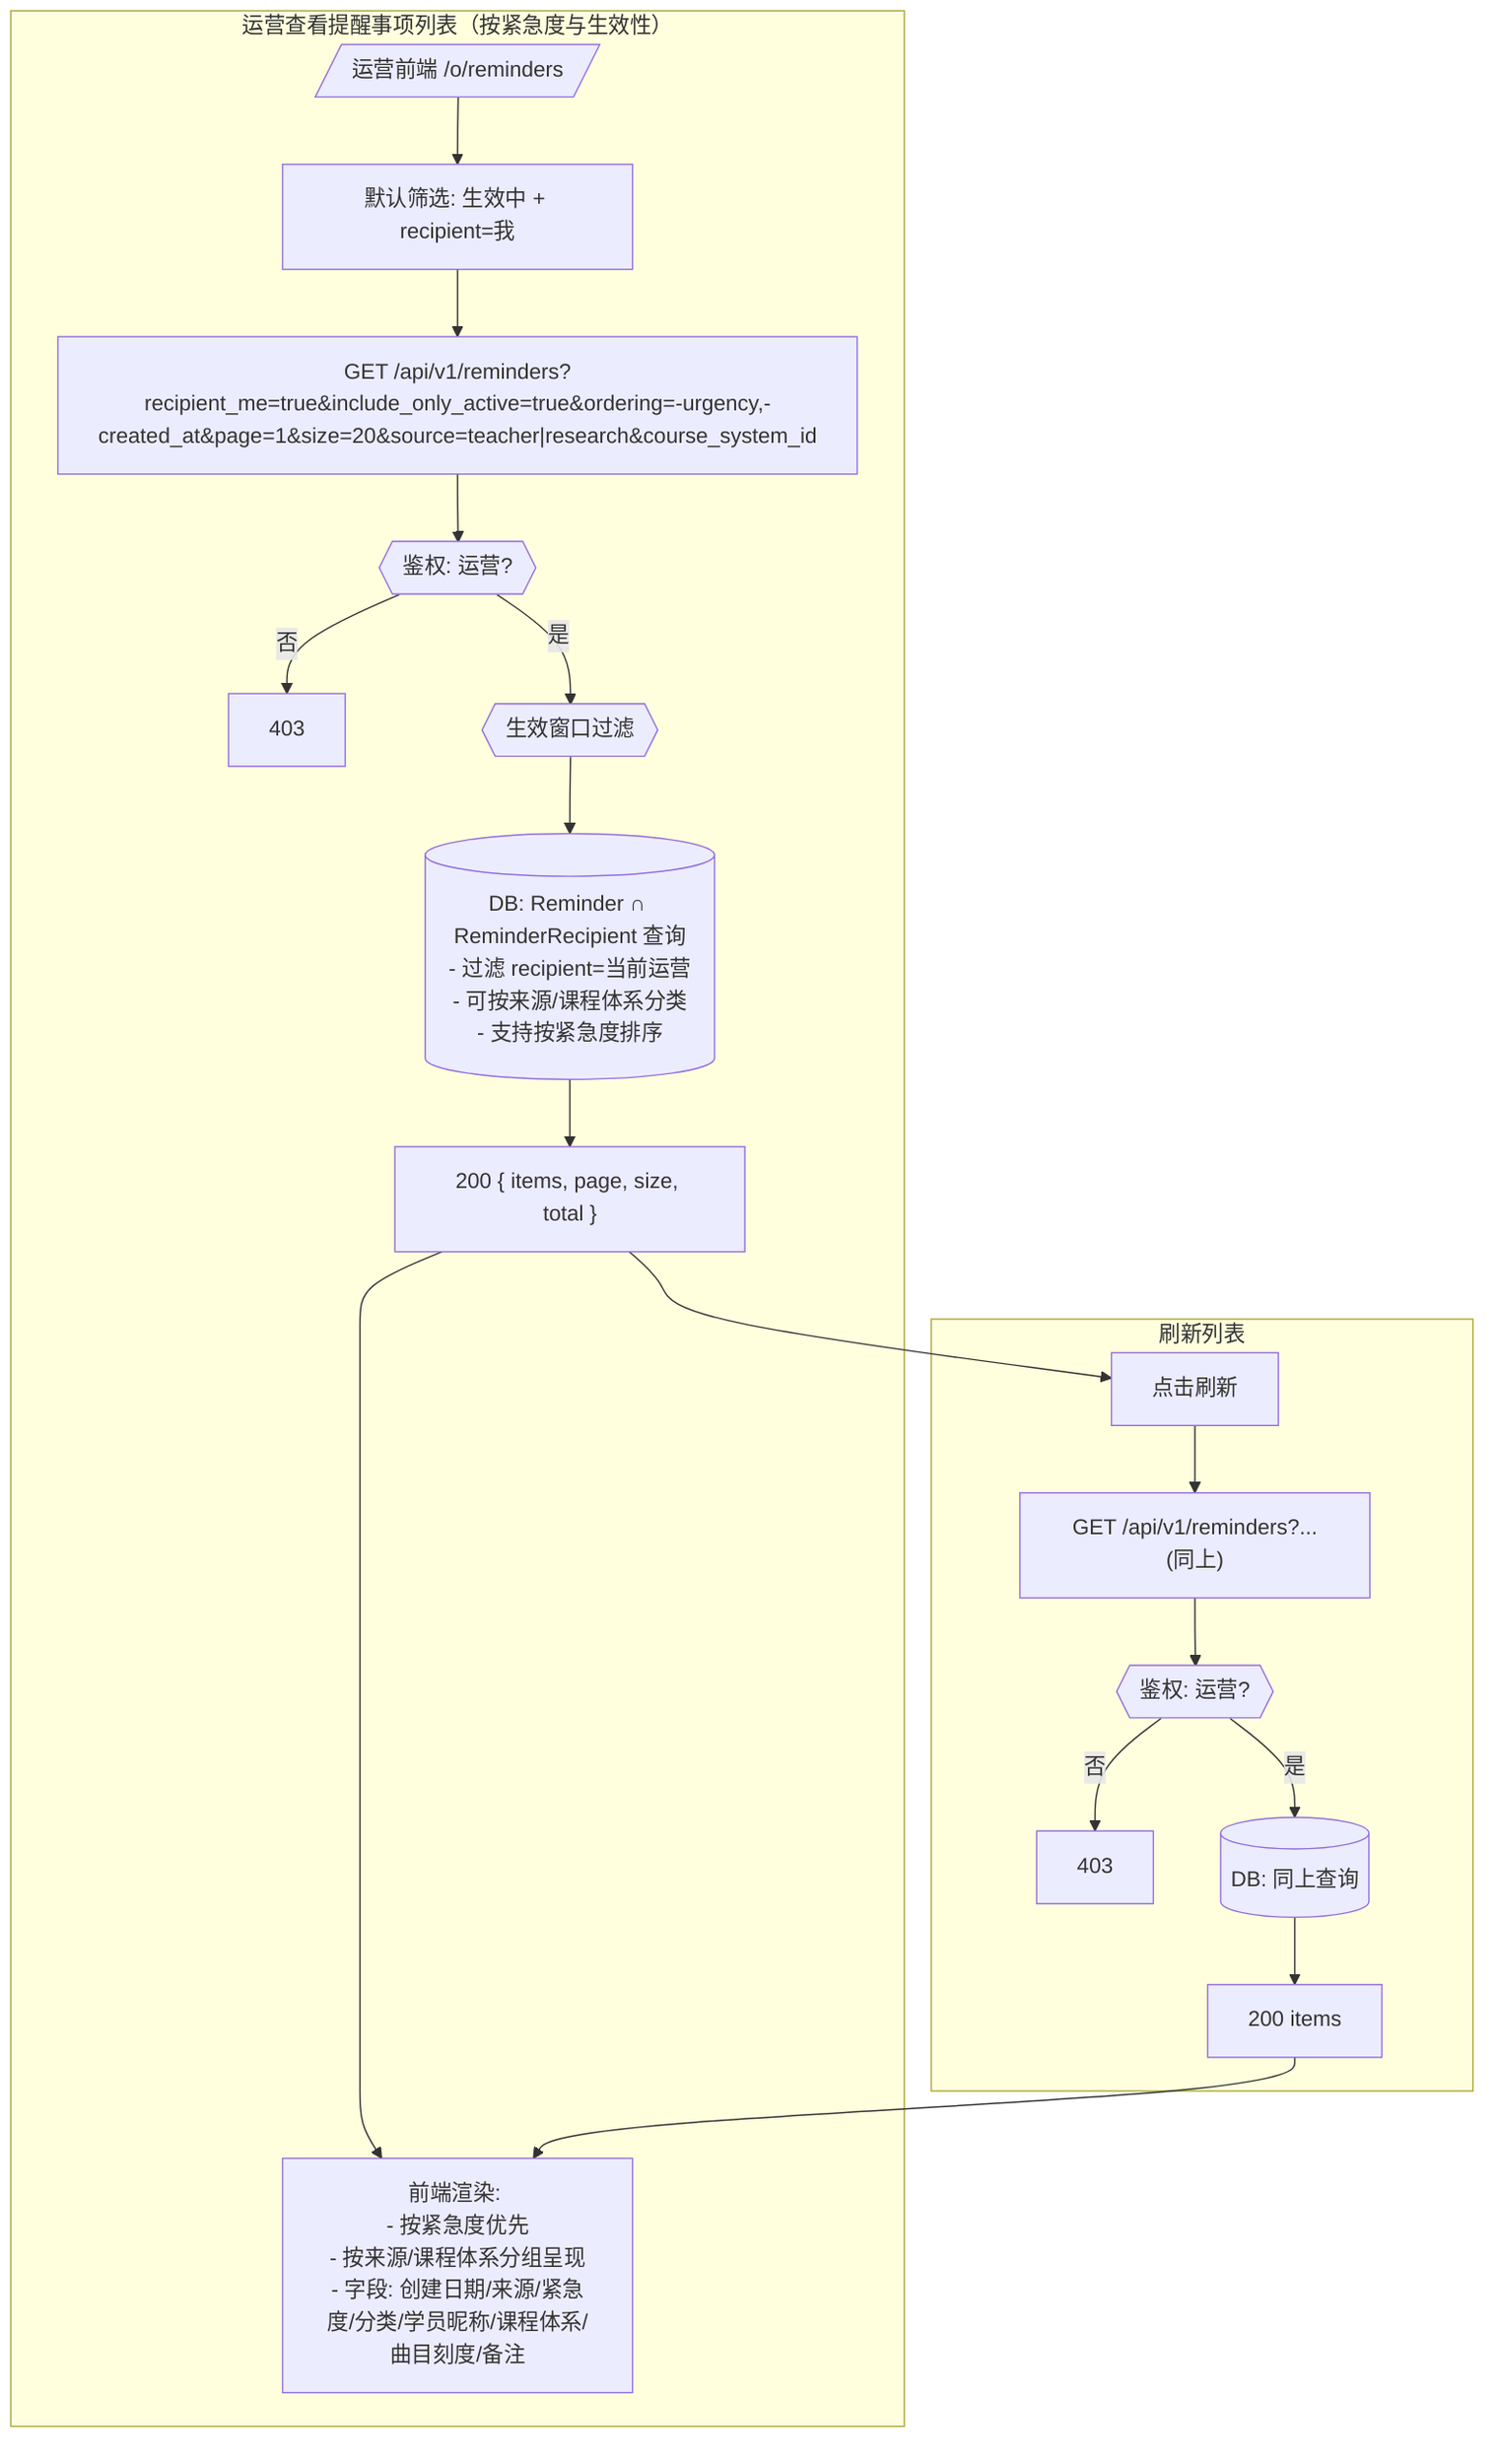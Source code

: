 flowchart TD
  subgraph List["运营查看提醒事项列表（按紧急度与生效性）"]
    UI_List[/"运营前端 /o/reminders"/]
    UI_List --> BuildDefault["默认筛选: 生效中 + recipient=我"]
    BuildDefault --> API_GET["GET /api/v1/reminders?recipient_me=true&include_only_active=true&ordering=-urgency,-created_at&page=1&size=20&source=teacher|research&course_system_id"]
    API_GET --> Auth{{"鉴权: 运营?"}}
    Auth -- 否 --> E403["403"]
    Auth -- 是 --> FilterActive{{"生效窗口过滤"}}
    FilterActive --> DB_Query[("DB: Reminder ∩ ReminderRecipient 查询\n- 过滤 recipient=当前运营\n- 可按来源/课程体系分类\n- 支持按紧急度排序")]
    DB_Query --> Resp200["200 { items, page, size, total }"]
    Resp200 --> Render["前端渲染: \n- 按紧急度优先\n- 按来源/课程体系分组呈现\n- 字段: 创建日期/来源/紧急度/分类/学员昵称/课程体系/曲目刻度/备注"]
  end

  subgraph Refresh["刷新列表"]
    ClickRefresh["点击刷新"] --> API_GET2["GET /api/v1/reminders?...(同上)"]
    API_GET2 --> Auth2{{"鉴权: 运营?"}}
    Auth2 -- 否 --> E403b["403"]
    Auth2 -- 是 --> DB_Query2[("DB: 同上查询")]
    DB_Query2 --> Resp200b["200 items"]
    Resp200b --> Render
  end

  Resp200 --> ClickRefresh